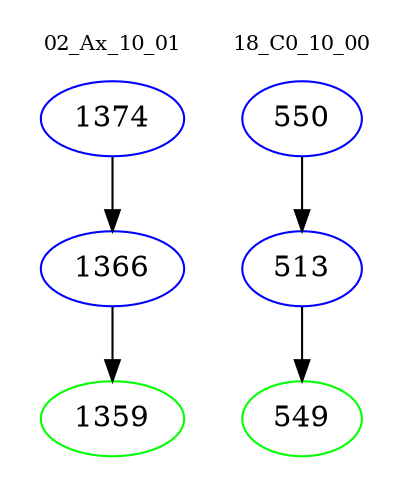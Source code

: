 digraph{
subgraph cluster_0 {
color = white
label = "02_Ax_10_01";
fontsize=10;
T0_1374 [label="1374", color="blue"]
T0_1374 -> T0_1366 [color="black"]
T0_1366 [label="1366", color="blue"]
T0_1366 -> T0_1359 [color="black"]
T0_1359 [label="1359", color="green"]
}
subgraph cluster_1 {
color = white
label = "18_C0_10_00";
fontsize=10;
T1_550 [label="550", color="blue"]
T1_550 -> T1_513 [color="black"]
T1_513 [label="513", color="blue"]
T1_513 -> T1_549 [color="black"]
T1_549 [label="549", color="green"]
}
}

